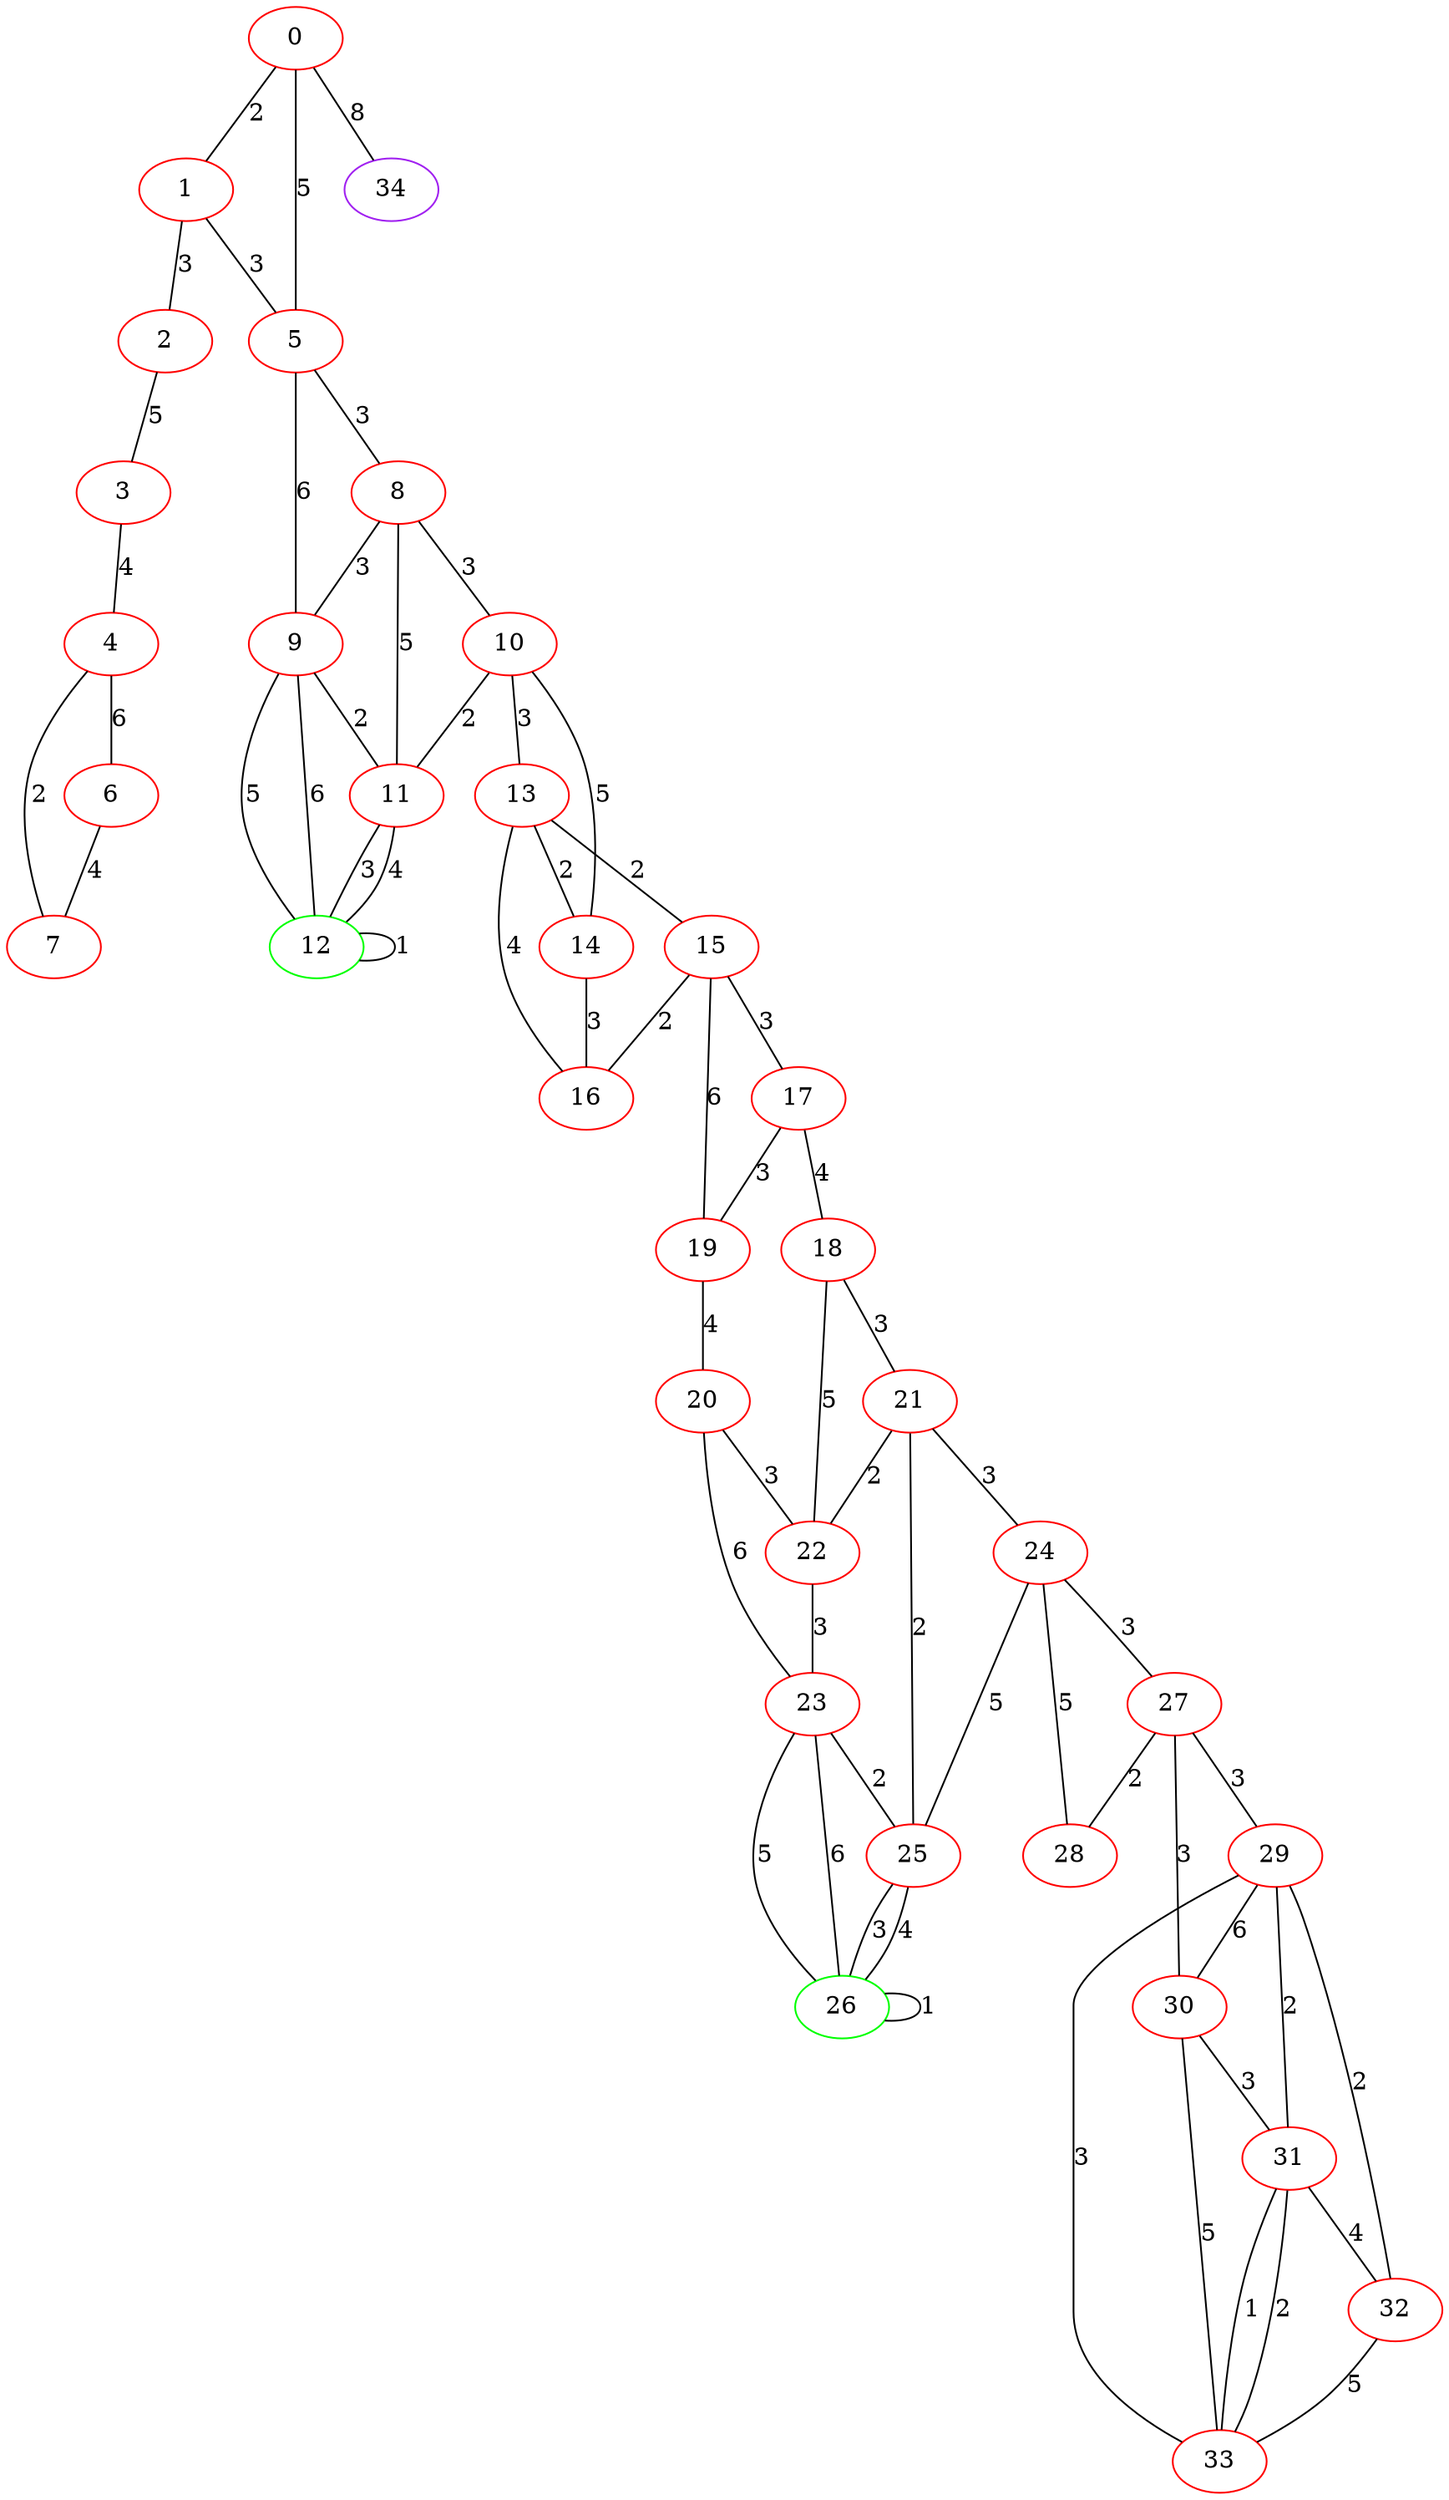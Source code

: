graph "" {
0 [color=red, weight=1];
1 [color=red, weight=1];
2 [color=red, weight=1];
3 [color=red, weight=1];
4 [color=red, weight=1];
5 [color=red, weight=1];
6 [color=red, weight=1];
7 [color=red, weight=1];
8 [color=red, weight=1];
9 [color=red, weight=1];
10 [color=red, weight=1];
11 [color=red, weight=1];
12 [color=green, weight=2];
13 [color=red, weight=1];
14 [color=red, weight=1];
15 [color=red, weight=1];
16 [color=red, weight=1];
17 [color=red, weight=1];
18 [color=red, weight=1];
19 [color=red, weight=1];
20 [color=red, weight=1];
21 [color=red, weight=1];
22 [color=red, weight=1];
23 [color=red, weight=1];
24 [color=red, weight=1];
25 [color=red, weight=1];
26 [color=green, weight=2];
27 [color=red, weight=1];
28 [color=red, weight=1];
29 [color=red, weight=1];
30 [color=red, weight=1];
31 [color=red, weight=1];
32 [color=red, weight=1];
33 [color=red, weight=1];
34 [color=purple, weight=4];
0 -- 1  [key=0, label=2];
0 -- 34  [key=0, label=8];
0 -- 5  [key=0, label=5];
1 -- 2  [key=0, label=3];
1 -- 5  [key=0, label=3];
2 -- 3  [key=0, label=5];
3 -- 4  [key=0, label=4];
4 -- 6  [key=0, label=6];
4 -- 7  [key=0, label=2];
5 -- 8  [key=0, label=3];
5 -- 9  [key=0, label=6];
6 -- 7  [key=0, label=4];
8 -- 9  [key=0, label=3];
8 -- 10  [key=0, label=3];
8 -- 11  [key=0, label=5];
9 -- 11  [key=0, label=2];
9 -- 12  [key=0, label=5];
9 -- 12  [key=1, label=6];
10 -- 11  [key=0, label=2];
10 -- 13  [key=0, label=3];
10 -- 14  [key=0, label=5];
11 -- 12  [key=0, label=3];
11 -- 12  [key=1, label=4];
12 -- 12  [key=0, label=1];
13 -- 16  [key=0, label=4];
13 -- 14  [key=0, label=2];
13 -- 15  [key=0, label=2];
14 -- 16  [key=0, label=3];
15 -- 16  [key=0, label=2];
15 -- 17  [key=0, label=3];
15 -- 19  [key=0, label=6];
17 -- 18  [key=0, label=4];
17 -- 19  [key=0, label=3];
18 -- 21  [key=0, label=3];
18 -- 22  [key=0, label=5];
19 -- 20  [key=0, label=4];
20 -- 22  [key=0, label=3];
20 -- 23  [key=0, label=6];
21 -- 24  [key=0, label=3];
21 -- 25  [key=0, label=2];
21 -- 22  [key=0, label=2];
22 -- 23  [key=0, label=3];
23 -- 25  [key=0, label=2];
23 -- 26  [key=0, label=5];
23 -- 26  [key=1, label=6];
24 -- 25  [key=0, label=5];
24 -- 27  [key=0, label=3];
24 -- 28  [key=0, label=5];
25 -- 26  [key=0, label=3];
25 -- 26  [key=1, label=4];
26 -- 26  [key=0, label=1];
27 -- 28  [key=0, label=2];
27 -- 29  [key=0, label=3];
27 -- 30  [key=0, label=3];
29 -- 32  [key=0, label=2];
29 -- 33  [key=0, label=3];
29 -- 30  [key=0, label=6];
29 -- 31  [key=0, label=2];
30 -- 33  [key=0, label=5];
30 -- 31  [key=0, label=3];
31 -- 32  [key=0, label=4];
31 -- 33  [key=0, label=1];
31 -- 33  [key=1, label=2];
32 -- 33  [key=0, label=5];
}

